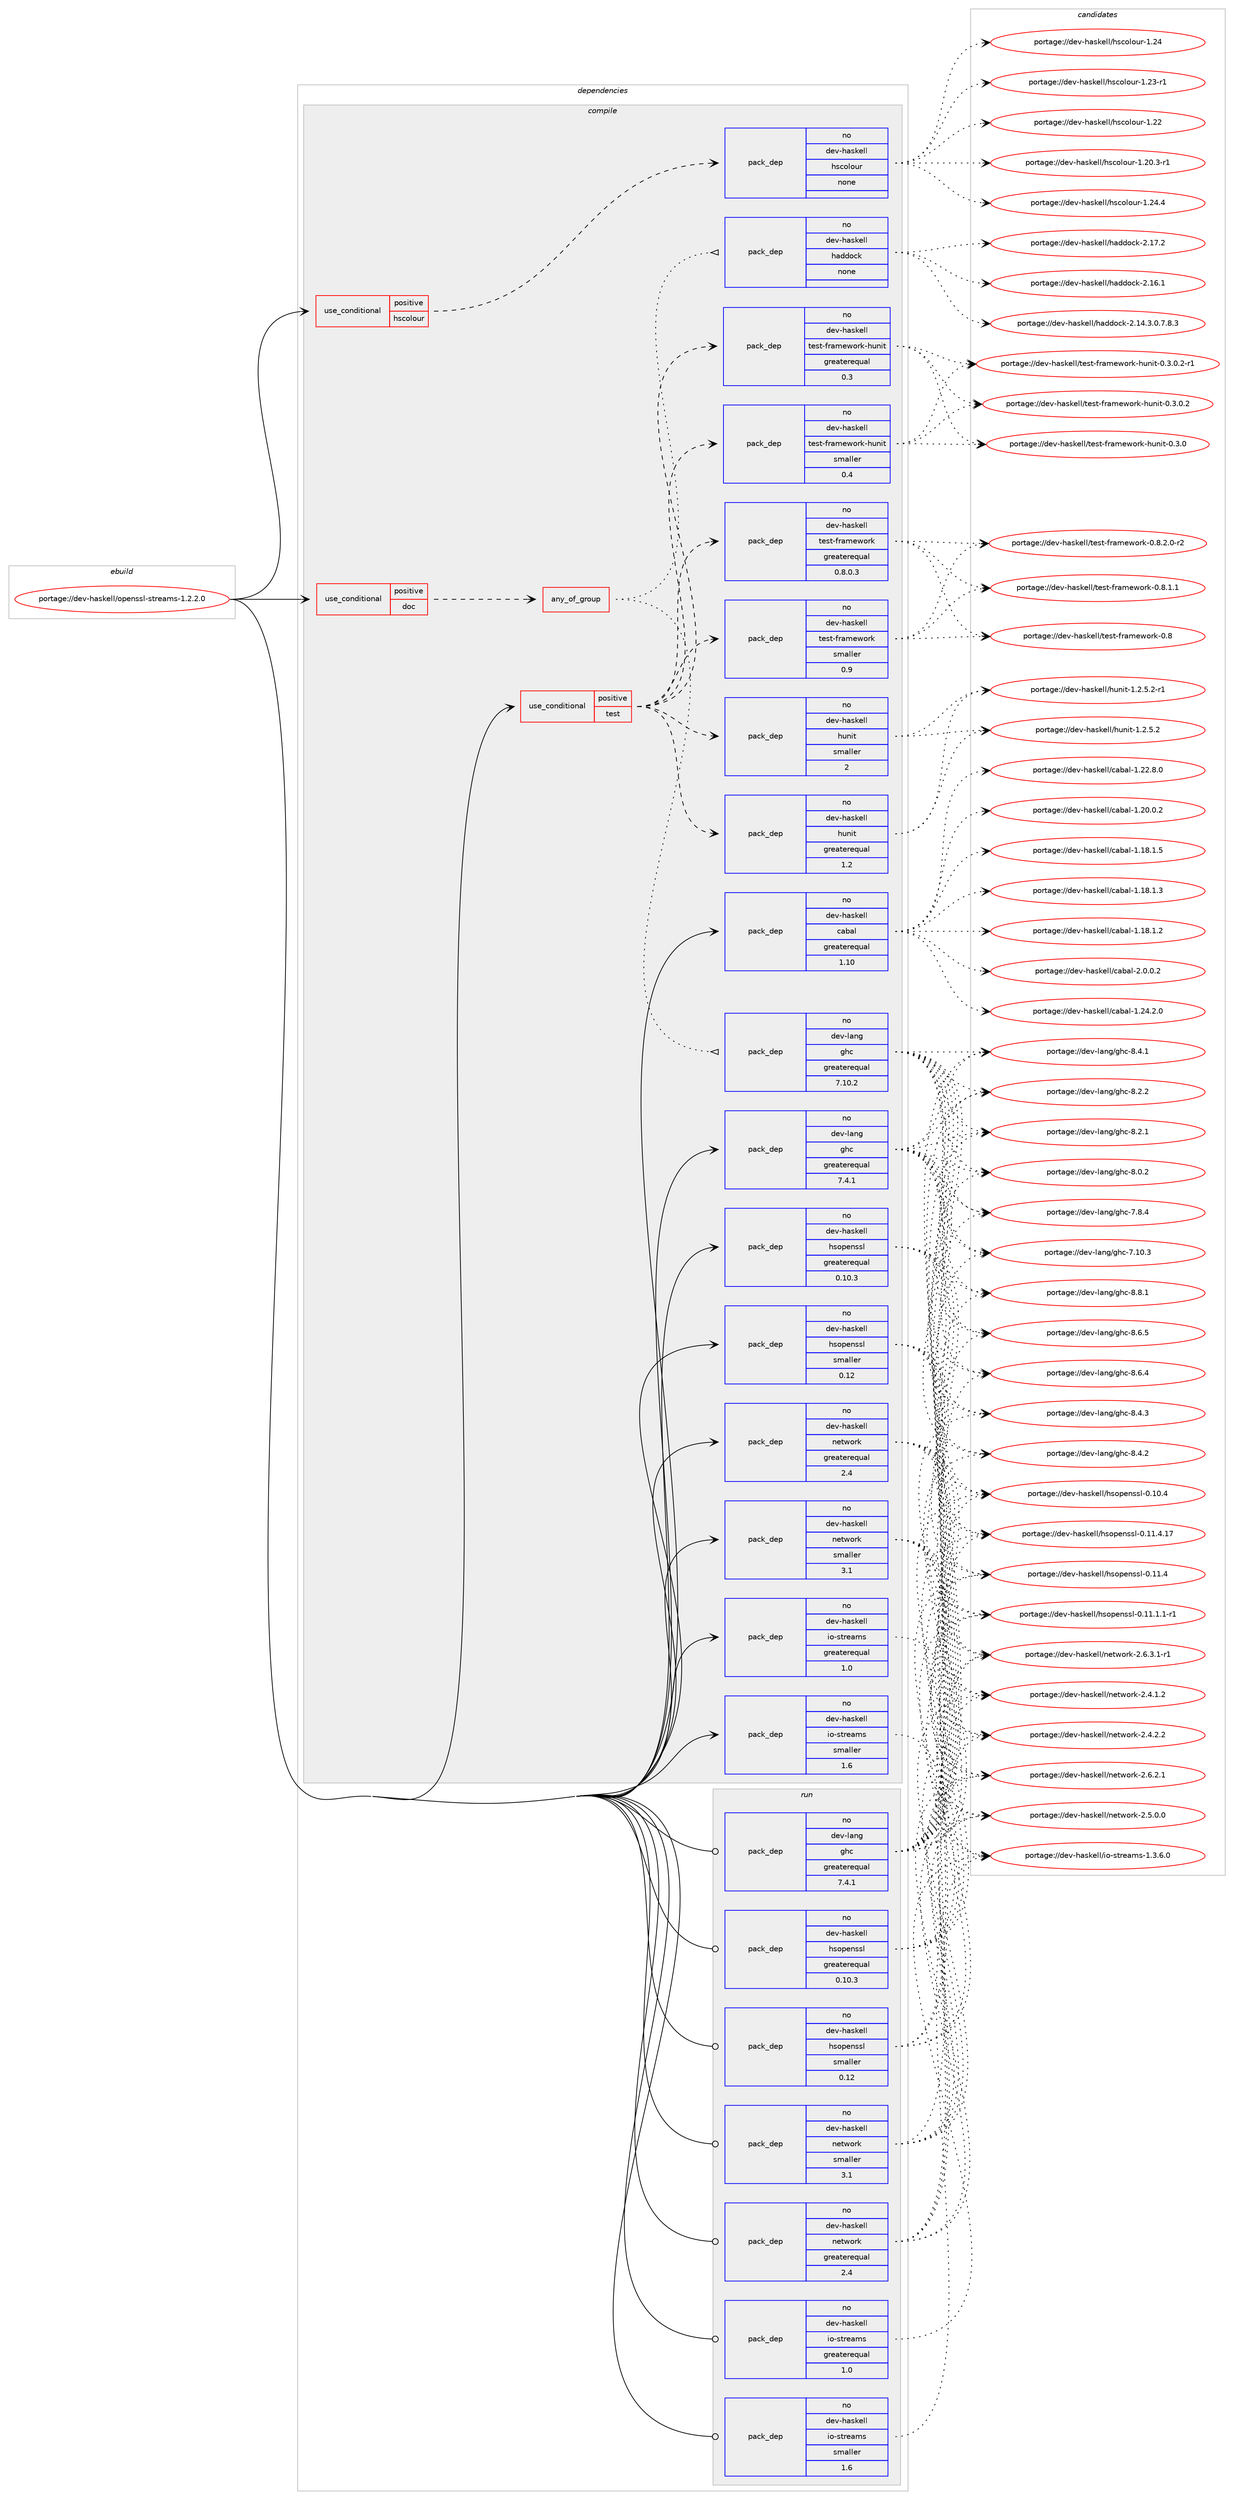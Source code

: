 digraph prolog {

# *************
# Graph options
# *************

newrank=true;
concentrate=true;
compound=true;
graph [rankdir=LR,fontname=Helvetica,fontsize=10,ranksep=1.5];#, ranksep=2.5, nodesep=0.2];
edge  [arrowhead=vee];
node  [fontname=Helvetica,fontsize=10];

# **********
# The ebuild
# **********

subgraph cluster_leftcol {
color=gray;
label=<<i>ebuild</i>>;
id [label="portage://dev-haskell/openssl-streams-1.2.2.0", color=red, width=4, href="../dev-haskell/openssl-streams-1.2.2.0.svg"];
}

# ****************
# The dependencies
# ****************

subgraph cluster_midcol {
color=gray;
label=<<i>dependencies</i>>;
subgraph cluster_compile {
fillcolor="#eeeeee";
style=filled;
label=<<i>compile</i>>;
subgraph cond132456 {
dependency550167 [label=<<TABLE BORDER="0" CELLBORDER="1" CELLSPACING="0" CELLPADDING="4"><TR><TD ROWSPAN="3" CELLPADDING="10">use_conditional</TD></TR><TR><TD>positive</TD></TR><TR><TD>doc</TD></TR></TABLE>>, shape=none, color=red];
subgraph any5970 {
dependency550168 [label=<<TABLE BORDER="0" CELLBORDER="1" CELLSPACING="0" CELLPADDING="4"><TR><TD CELLPADDING="10">any_of_group</TD></TR></TABLE>>, shape=none, color=red];subgraph pack411504 {
dependency550169 [label=<<TABLE BORDER="0" CELLBORDER="1" CELLSPACING="0" CELLPADDING="4" WIDTH="220"><TR><TD ROWSPAN="6" CELLPADDING="30">pack_dep</TD></TR><TR><TD WIDTH="110">no</TD></TR><TR><TD>dev-haskell</TD></TR><TR><TD>haddock</TD></TR><TR><TD>none</TD></TR><TR><TD></TD></TR></TABLE>>, shape=none, color=blue];
}
dependency550168:e -> dependency550169:w [weight=20,style="dotted",arrowhead="oinv"];
subgraph pack411505 {
dependency550170 [label=<<TABLE BORDER="0" CELLBORDER="1" CELLSPACING="0" CELLPADDING="4" WIDTH="220"><TR><TD ROWSPAN="6" CELLPADDING="30">pack_dep</TD></TR><TR><TD WIDTH="110">no</TD></TR><TR><TD>dev-lang</TD></TR><TR><TD>ghc</TD></TR><TR><TD>greaterequal</TD></TR><TR><TD>7.10.2</TD></TR></TABLE>>, shape=none, color=blue];
}
dependency550168:e -> dependency550170:w [weight=20,style="dotted",arrowhead="oinv"];
}
dependency550167:e -> dependency550168:w [weight=20,style="dashed",arrowhead="vee"];
}
id:e -> dependency550167:w [weight=20,style="solid",arrowhead="vee"];
subgraph cond132457 {
dependency550171 [label=<<TABLE BORDER="0" CELLBORDER="1" CELLSPACING="0" CELLPADDING="4"><TR><TD ROWSPAN="3" CELLPADDING="10">use_conditional</TD></TR><TR><TD>positive</TD></TR><TR><TD>hscolour</TD></TR></TABLE>>, shape=none, color=red];
subgraph pack411506 {
dependency550172 [label=<<TABLE BORDER="0" CELLBORDER="1" CELLSPACING="0" CELLPADDING="4" WIDTH="220"><TR><TD ROWSPAN="6" CELLPADDING="30">pack_dep</TD></TR><TR><TD WIDTH="110">no</TD></TR><TR><TD>dev-haskell</TD></TR><TR><TD>hscolour</TD></TR><TR><TD>none</TD></TR><TR><TD></TD></TR></TABLE>>, shape=none, color=blue];
}
dependency550171:e -> dependency550172:w [weight=20,style="dashed",arrowhead="vee"];
}
id:e -> dependency550171:w [weight=20,style="solid",arrowhead="vee"];
subgraph cond132458 {
dependency550173 [label=<<TABLE BORDER="0" CELLBORDER="1" CELLSPACING="0" CELLPADDING="4"><TR><TD ROWSPAN="3" CELLPADDING="10">use_conditional</TD></TR><TR><TD>positive</TD></TR><TR><TD>test</TD></TR></TABLE>>, shape=none, color=red];
subgraph pack411507 {
dependency550174 [label=<<TABLE BORDER="0" CELLBORDER="1" CELLSPACING="0" CELLPADDING="4" WIDTH="220"><TR><TD ROWSPAN="6" CELLPADDING="30">pack_dep</TD></TR><TR><TD WIDTH="110">no</TD></TR><TR><TD>dev-haskell</TD></TR><TR><TD>hunit</TD></TR><TR><TD>greaterequal</TD></TR><TR><TD>1.2</TD></TR></TABLE>>, shape=none, color=blue];
}
dependency550173:e -> dependency550174:w [weight=20,style="dashed",arrowhead="vee"];
subgraph pack411508 {
dependency550175 [label=<<TABLE BORDER="0" CELLBORDER="1" CELLSPACING="0" CELLPADDING="4" WIDTH="220"><TR><TD ROWSPAN="6" CELLPADDING="30">pack_dep</TD></TR><TR><TD WIDTH="110">no</TD></TR><TR><TD>dev-haskell</TD></TR><TR><TD>hunit</TD></TR><TR><TD>smaller</TD></TR><TR><TD>2</TD></TR></TABLE>>, shape=none, color=blue];
}
dependency550173:e -> dependency550175:w [weight=20,style="dashed",arrowhead="vee"];
subgraph pack411509 {
dependency550176 [label=<<TABLE BORDER="0" CELLBORDER="1" CELLSPACING="0" CELLPADDING="4" WIDTH="220"><TR><TD ROWSPAN="6" CELLPADDING="30">pack_dep</TD></TR><TR><TD WIDTH="110">no</TD></TR><TR><TD>dev-haskell</TD></TR><TR><TD>test-framework</TD></TR><TR><TD>greaterequal</TD></TR><TR><TD>0.8.0.3</TD></TR></TABLE>>, shape=none, color=blue];
}
dependency550173:e -> dependency550176:w [weight=20,style="dashed",arrowhead="vee"];
subgraph pack411510 {
dependency550177 [label=<<TABLE BORDER="0" CELLBORDER="1" CELLSPACING="0" CELLPADDING="4" WIDTH="220"><TR><TD ROWSPAN="6" CELLPADDING="30">pack_dep</TD></TR><TR><TD WIDTH="110">no</TD></TR><TR><TD>dev-haskell</TD></TR><TR><TD>test-framework</TD></TR><TR><TD>smaller</TD></TR><TR><TD>0.9</TD></TR></TABLE>>, shape=none, color=blue];
}
dependency550173:e -> dependency550177:w [weight=20,style="dashed",arrowhead="vee"];
subgraph pack411511 {
dependency550178 [label=<<TABLE BORDER="0" CELLBORDER="1" CELLSPACING="0" CELLPADDING="4" WIDTH="220"><TR><TD ROWSPAN="6" CELLPADDING="30">pack_dep</TD></TR><TR><TD WIDTH="110">no</TD></TR><TR><TD>dev-haskell</TD></TR><TR><TD>test-framework-hunit</TD></TR><TR><TD>greaterequal</TD></TR><TR><TD>0.3</TD></TR></TABLE>>, shape=none, color=blue];
}
dependency550173:e -> dependency550178:w [weight=20,style="dashed",arrowhead="vee"];
subgraph pack411512 {
dependency550179 [label=<<TABLE BORDER="0" CELLBORDER="1" CELLSPACING="0" CELLPADDING="4" WIDTH="220"><TR><TD ROWSPAN="6" CELLPADDING="30">pack_dep</TD></TR><TR><TD WIDTH="110">no</TD></TR><TR><TD>dev-haskell</TD></TR><TR><TD>test-framework-hunit</TD></TR><TR><TD>smaller</TD></TR><TR><TD>0.4</TD></TR></TABLE>>, shape=none, color=blue];
}
dependency550173:e -> dependency550179:w [weight=20,style="dashed",arrowhead="vee"];
}
id:e -> dependency550173:w [weight=20,style="solid",arrowhead="vee"];
subgraph pack411513 {
dependency550180 [label=<<TABLE BORDER="0" CELLBORDER="1" CELLSPACING="0" CELLPADDING="4" WIDTH="220"><TR><TD ROWSPAN="6" CELLPADDING="30">pack_dep</TD></TR><TR><TD WIDTH="110">no</TD></TR><TR><TD>dev-haskell</TD></TR><TR><TD>cabal</TD></TR><TR><TD>greaterequal</TD></TR><TR><TD>1.10</TD></TR></TABLE>>, shape=none, color=blue];
}
id:e -> dependency550180:w [weight=20,style="solid",arrowhead="vee"];
subgraph pack411514 {
dependency550181 [label=<<TABLE BORDER="0" CELLBORDER="1" CELLSPACING="0" CELLPADDING="4" WIDTH="220"><TR><TD ROWSPAN="6" CELLPADDING="30">pack_dep</TD></TR><TR><TD WIDTH="110">no</TD></TR><TR><TD>dev-haskell</TD></TR><TR><TD>hsopenssl</TD></TR><TR><TD>greaterequal</TD></TR><TR><TD>0.10.3</TD></TR></TABLE>>, shape=none, color=blue];
}
id:e -> dependency550181:w [weight=20,style="solid",arrowhead="vee"];
subgraph pack411515 {
dependency550182 [label=<<TABLE BORDER="0" CELLBORDER="1" CELLSPACING="0" CELLPADDING="4" WIDTH="220"><TR><TD ROWSPAN="6" CELLPADDING="30">pack_dep</TD></TR><TR><TD WIDTH="110">no</TD></TR><TR><TD>dev-haskell</TD></TR><TR><TD>hsopenssl</TD></TR><TR><TD>smaller</TD></TR><TR><TD>0.12</TD></TR></TABLE>>, shape=none, color=blue];
}
id:e -> dependency550182:w [weight=20,style="solid",arrowhead="vee"];
subgraph pack411516 {
dependency550183 [label=<<TABLE BORDER="0" CELLBORDER="1" CELLSPACING="0" CELLPADDING="4" WIDTH="220"><TR><TD ROWSPAN="6" CELLPADDING="30">pack_dep</TD></TR><TR><TD WIDTH="110">no</TD></TR><TR><TD>dev-haskell</TD></TR><TR><TD>io-streams</TD></TR><TR><TD>greaterequal</TD></TR><TR><TD>1.0</TD></TR></TABLE>>, shape=none, color=blue];
}
id:e -> dependency550183:w [weight=20,style="solid",arrowhead="vee"];
subgraph pack411517 {
dependency550184 [label=<<TABLE BORDER="0" CELLBORDER="1" CELLSPACING="0" CELLPADDING="4" WIDTH="220"><TR><TD ROWSPAN="6" CELLPADDING="30">pack_dep</TD></TR><TR><TD WIDTH="110">no</TD></TR><TR><TD>dev-haskell</TD></TR><TR><TD>io-streams</TD></TR><TR><TD>smaller</TD></TR><TR><TD>1.6</TD></TR></TABLE>>, shape=none, color=blue];
}
id:e -> dependency550184:w [weight=20,style="solid",arrowhead="vee"];
subgraph pack411518 {
dependency550185 [label=<<TABLE BORDER="0" CELLBORDER="1" CELLSPACING="0" CELLPADDING="4" WIDTH="220"><TR><TD ROWSPAN="6" CELLPADDING="30">pack_dep</TD></TR><TR><TD WIDTH="110">no</TD></TR><TR><TD>dev-haskell</TD></TR><TR><TD>network</TD></TR><TR><TD>greaterequal</TD></TR><TR><TD>2.4</TD></TR></TABLE>>, shape=none, color=blue];
}
id:e -> dependency550185:w [weight=20,style="solid",arrowhead="vee"];
subgraph pack411519 {
dependency550186 [label=<<TABLE BORDER="0" CELLBORDER="1" CELLSPACING="0" CELLPADDING="4" WIDTH="220"><TR><TD ROWSPAN="6" CELLPADDING="30">pack_dep</TD></TR><TR><TD WIDTH="110">no</TD></TR><TR><TD>dev-haskell</TD></TR><TR><TD>network</TD></TR><TR><TD>smaller</TD></TR><TR><TD>3.1</TD></TR></TABLE>>, shape=none, color=blue];
}
id:e -> dependency550186:w [weight=20,style="solid",arrowhead="vee"];
subgraph pack411520 {
dependency550187 [label=<<TABLE BORDER="0" CELLBORDER="1" CELLSPACING="0" CELLPADDING="4" WIDTH="220"><TR><TD ROWSPAN="6" CELLPADDING="30">pack_dep</TD></TR><TR><TD WIDTH="110">no</TD></TR><TR><TD>dev-lang</TD></TR><TR><TD>ghc</TD></TR><TR><TD>greaterequal</TD></TR><TR><TD>7.4.1</TD></TR></TABLE>>, shape=none, color=blue];
}
id:e -> dependency550187:w [weight=20,style="solid",arrowhead="vee"];
}
subgraph cluster_compileandrun {
fillcolor="#eeeeee";
style=filled;
label=<<i>compile and run</i>>;
}
subgraph cluster_run {
fillcolor="#eeeeee";
style=filled;
label=<<i>run</i>>;
subgraph pack411521 {
dependency550188 [label=<<TABLE BORDER="0" CELLBORDER="1" CELLSPACING="0" CELLPADDING="4" WIDTH="220"><TR><TD ROWSPAN="6" CELLPADDING="30">pack_dep</TD></TR><TR><TD WIDTH="110">no</TD></TR><TR><TD>dev-haskell</TD></TR><TR><TD>hsopenssl</TD></TR><TR><TD>greaterequal</TD></TR><TR><TD>0.10.3</TD></TR></TABLE>>, shape=none, color=blue];
}
id:e -> dependency550188:w [weight=20,style="solid",arrowhead="odot"];
subgraph pack411522 {
dependency550189 [label=<<TABLE BORDER="0" CELLBORDER="1" CELLSPACING="0" CELLPADDING="4" WIDTH="220"><TR><TD ROWSPAN="6" CELLPADDING="30">pack_dep</TD></TR><TR><TD WIDTH="110">no</TD></TR><TR><TD>dev-haskell</TD></TR><TR><TD>hsopenssl</TD></TR><TR><TD>smaller</TD></TR><TR><TD>0.12</TD></TR></TABLE>>, shape=none, color=blue];
}
id:e -> dependency550189:w [weight=20,style="solid",arrowhead="odot"];
subgraph pack411523 {
dependency550190 [label=<<TABLE BORDER="0" CELLBORDER="1" CELLSPACING="0" CELLPADDING="4" WIDTH="220"><TR><TD ROWSPAN="6" CELLPADDING="30">pack_dep</TD></TR><TR><TD WIDTH="110">no</TD></TR><TR><TD>dev-haskell</TD></TR><TR><TD>io-streams</TD></TR><TR><TD>greaterequal</TD></TR><TR><TD>1.0</TD></TR></TABLE>>, shape=none, color=blue];
}
id:e -> dependency550190:w [weight=20,style="solid",arrowhead="odot"];
subgraph pack411524 {
dependency550191 [label=<<TABLE BORDER="0" CELLBORDER="1" CELLSPACING="0" CELLPADDING="4" WIDTH="220"><TR><TD ROWSPAN="6" CELLPADDING="30">pack_dep</TD></TR><TR><TD WIDTH="110">no</TD></TR><TR><TD>dev-haskell</TD></TR><TR><TD>io-streams</TD></TR><TR><TD>smaller</TD></TR><TR><TD>1.6</TD></TR></TABLE>>, shape=none, color=blue];
}
id:e -> dependency550191:w [weight=20,style="solid",arrowhead="odot"];
subgraph pack411525 {
dependency550192 [label=<<TABLE BORDER="0" CELLBORDER="1" CELLSPACING="0" CELLPADDING="4" WIDTH="220"><TR><TD ROWSPAN="6" CELLPADDING="30">pack_dep</TD></TR><TR><TD WIDTH="110">no</TD></TR><TR><TD>dev-haskell</TD></TR><TR><TD>network</TD></TR><TR><TD>greaterequal</TD></TR><TR><TD>2.4</TD></TR></TABLE>>, shape=none, color=blue];
}
id:e -> dependency550192:w [weight=20,style="solid",arrowhead="odot"];
subgraph pack411526 {
dependency550193 [label=<<TABLE BORDER="0" CELLBORDER="1" CELLSPACING="0" CELLPADDING="4" WIDTH="220"><TR><TD ROWSPAN="6" CELLPADDING="30">pack_dep</TD></TR><TR><TD WIDTH="110">no</TD></TR><TR><TD>dev-haskell</TD></TR><TR><TD>network</TD></TR><TR><TD>smaller</TD></TR><TR><TD>3.1</TD></TR></TABLE>>, shape=none, color=blue];
}
id:e -> dependency550193:w [weight=20,style="solid",arrowhead="odot"];
subgraph pack411527 {
dependency550194 [label=<<TABLE BORDER="0" CELLBORDER="1" CELLSPACING="0" CELLPADDING="4" WIDTH="220"><TR><TD ROWSPAN="6" CELLPADDING="30">pack_dep</TD></TR><TR><TD WIDTH="110">no</TD></TR><TR><TD>dev-lang</TD></TR><TR><TD>ghc</TD></TR><TR><TD>greaterequal</TD></TR><TR><TD>7.4.1</TD></TR></TABLE>>, shape=none, color=blue];
}
id:e -> dependency550194:w [weight=20,style="solid",arrowhead="odot"];
}
}

# **************
# The candidates
# **************

subgraph cluster_choices {
rank=same;
color=gray;
label=<<i>candidates</i>>;

subgraph choice411504 {
color=black;
nodesep=1;
choice100101118451049711510710110810847104971001001119910745504649554650 [label="portage://dev-haskell/haddock-2.17.2", color=red, width=4,href="../dev-haskell/haddock-2.17.2.svg"];
choice100101118451049711510710110810847104971001001119910745504649544649 [label="portage://dev-haskell/haddock-2.16.1", color=red, width=4,href="../dev-haskell/haddock-2.16.1.svg"];
choice1001011184510497115107101108108471049710010011199107455046495246514648465546564651 [label="portage://dev-haskell/haddock-2.14.3.0.7.8.3", color=red, width=4,href="../dev-haskell/haddock-2.14.3.0.7.8.3.svg"];
dependency550169:e -> choice100101118451049711510710110810847104971001001119910745504649554650:w [style=dotted,weight="100"];
dependency550169:e -> choice100101118451049711510710110810847104971001001119910745504649544649:w [style=dotted,weight="100"];
dependency550169:e -> choice1001011184510497115107101108108471049710010011199107455046495246514648465546564651:w [style=dotted,weight="100"];
}
subgraph choice411505 {
color=black;
nodesep=1;
choice10010111845108971101034710310499455646564649 [label="portage://dev-lang/ghc-8.8.1", color=red, width=4,href="../dev-lang/ghc-8.8.1.svg"];
choice10010111845108971101034710310499455646544653 [label="portage://dev-lang/ghc-8.6.5", color=red, width=4,href="../dev-lang/ghc-8.6.5.svg"];
choice10010111845108971101034710310499455646544652 [label="portage://dev-lang/ghc-8.6.4", color=red, width=4,href="../dev-lang/ghc-8.6.4.svg"];
choice10010111845108971101034710310499455646524651 [label="portage://dev-lang/ghc-8.4.3", color=red, width=4,href="../dev-lang/ghc-8.4.3.svg"];
choice10010111845108971101034710310499455646524650 [label="portage://dev-lang/ghc-8.4.2", color=red, width=4,href="../dev-lang/ghc-8.4.2.svg"];
choice10010111845108971101034710310499455646524649 [label="portage://dev-lang/ghc-8.4.1", color=red, width=4,href="../dev-lang/ghc-8.4.1.svg"];
choice10010111845108971101034710310499455646504650 [label="portage://dev-lang/ghc-8.2.2", color=red, width=4,href="../dev-lang/ghc-8.2.2.svg"];
choice10010111845108971101034710310499455646504649 [label="portage://dev-lang/ghc-8.2.1", color=red, width=4,href="../dev-lang/ghc-8.2.1.svg"];
choice10010111845108971101034710310499455646484650 [label="portage://dev-lang/ghc-8.0.2", color=red, width=4,href="../dev-lang/ghc-8.0.2.svg"];
choice10010111845108971101034710310499455546564652 [label="portage://dev-lang/ghc-7.8.4", color=red, width=4,href="../dev-lang/ghc-7.8.4.svg"];
choice1001011184510897110103471031049945554649484651 [label="portage://dev-lang/ghc-7.10.3", color=red, width=4,href="../dev-lang/ghc-7.10.3.svg"];
dependency550170:e -> choice10010111845108971101034710310499455646564649:w [style=dotted,weight="100"];
dependency550170:e -> choice10010111845108971101034710310499455646544653:w [style=dotted,weight="100"];
dependency550170:e -> choice10010111845108971101034710310499455646544652:w [style=dotted,weight="100"];
dependency550170:e -> choice10010111845108971101034710310499455646524651:w [style=dotted,weight="100"];
dependency550170:e -> choice10010111845108971101034710310499455646524650:w [style=dotted,weight="100"];
dependency550170:e -> choice10010111845108971101034710310499455646524649:w [style=dotted,weight="100"];
dependency550170:e -> choice10010111845108971101034710310499455646504650:w [style=dotted,weight="100"];
dependency550170:e -> choice10010111845108971101034710310499455646504649:w [style=dotted,weight="100"];
dependency550170:e -> choice10010111845108971101034710310499455646484650:w [style=dotted,weight="100"];
dependency550170:e -> choice10010111845108971101034710310499455546564652:w [style=dotted,weight="100"];
dependency550170:e -> choice1001011184510897110103471031049945554649484651:w [style=dotted,weight="100"];
}
subgraph choice411506 {
color=black;
nodesep=1;
choice1001011184510497115107101108108471041159911110811111711445494650524652 [label="portage://dev-haskell/hscolour-1.24.4", color=red, width=4,href="../dev-haskell/hscolour-1.24.4.svg"];
choice100101118451049711510710110810847104115991111081111171144549465052 [label="portage://dev-haskell/hscolour-1.24", color=red, width=4,href="../dev-haskell/hscolour-1.24.svg"];
choice1001011184510497115107101108108471041159911110811111711445494650514511449 [label="portage://dev-haskell/hscolour-1.23-r1", color=red, width=4,href="../dev-haskell/hscolour-1.23-r1.svg"];
choice100101118451049711510710110810847104115991111081111171144549465050 [label="portage://dev-haskell/hscolour-1.22", color=red, width=4,href="../dev-haskell/hscolour-1.22.svg"];
choice10010111845104971151071011081084710411599111108111117114454946504846514511449 [label="portage://dev-haskell/hscolour-1.20.3-r1", color=red, width=4,href="../dev-haskell/hscolour-1.20.3-r1.svg"];
dependency550172:e -> choice1001011184510497115107101108108471041159911110811111711445494650524652:w [style=dotted,weight="100"];
dependency550172:e -> choice100101118451049711510710110810847104115991111081111171144549465052:w [style=dotted,weight="100"];
dependency550172:e -> choice1001011184510497115107101108108471041159911110811111711445494650514511449:w [style=dotted,weight="100"];
dependency550172:e -> choice100101118451049711510710110810847104115991111081111171144549465050:w [style=dotted,weight="100"];
dependency550172:e -> choice10010111845104971151071011081084710411599111108111117114454946504846514511449:w [style=dotted,weight="100"];
}
subgraph choice411507 {
color=black;
nodesep=1;
choice10010111845104971151071011081084710411711010511645494650465346504511449 [label="portage://dev-haskell/hunit-1.2.5.2-r1", color=red, width=4,href="../dev-haskell/hunit-1.2.5.2-r1.svg"];
choice1001011184510497115107101108108471041171101051164549465046534650 [label="portage://dev-haskell/hunit-1.2.5.2", color=red, width=4,href="../dev-haskell/hunit-1.2.5.2.svg"];
dependency550174:e -> choice10010111845104971151071011081084710411711010511645494650465346504511449:w [style=dotted,weight="100"];
dependency550174:e -> choice1001011184510497115107101108108471041171101051164549465046534650:w [style=dotted,weight="100"];
}
subgraph choice411508 {
color=black;
nodesep=1;
choice10010111845104971151071011081084710411711010511645494650465346504511449 [label="portage://dev-haskell/hunit-1.2.5.2-r1", color=red, width=4,href="../dev-haskell/hunit-1.2.5.2-r1.svg"];
choice1001011184510497115107101108108471041171101051164549465046534650 [label="portage://dev-haskell/hunit-1.2.5.2", color=red, width=4,href="../dev-haskell/hunit-1.2.5.2.svg"];
dependency550175:e -> choice10010111845104971151071011081084710411711010511645494650465346504511449:w [style=dotted,weight="100"];
dependency550175:e -> choice1001011184510497115107101108108471041171101051164549465046534650:w [style=dotted,weight="100"];
}
subgraph choice411509 {
color=black;
nodesep=1;
choice100101118451049711510710110810847116101115116451021149710910111911111410745484656465046484511450 [label="portage://dev-haskell/test-framework-0.8.2.0-r2", color=red, width=4,href="../dev-haskell/test-framework-0.8.2.0-r2.svg"];
choice10010111845104971151071011081084711610111511645102114971091011191111141074548465646494649 [label="portage://dev-haskell/test-framework-0.8.1.1", color=red, width=4,href="../dev-haskell/test-framework-0.8.1.1.svg"];
choice100101118451049711510710110810847116101115116451021149710910111911111410745484656 [label="portage://dev-haskell/test-framework-0.8", color=red, width=4,href="../dev-haskell/test-framework-0.8.svg"];
dependency550176:e -> choice100101118451049711510710110810847116101115116451021149710910111911111410745484656465046484511450:w [style=dotted,weight="100"];
dependency550176:e -> choice10010111845104971151071011081084711610111511645102114971091011191111141074548465646494649:w [style=dotted,weight="100"];
dependency550176:e -> choice100101118451049711510710110810847116101115116451021149710910111911111410745484656:w [style=dotted,weight="100"];
}
subgraph choice411510 {
color=black;
nodesep=1;
choice100101118451049711510710110810847116101115116451021149710910111911111410745484656465046484511450 [label="portage://dev-haskell/test-framework-0.8.2.0-r2", color=red, width=4,href="../dev-haskell/test-framework-0.8.2.0-r2.svg"];
choice10010111845104971151071011081084711610111511645102114971091011191111141074548465646494649 [label="portage://dev-haskell/test-framework-0.8.1.1", color=red, width=4,href="../dev-haskell/test-framework-0.8.1.1.svg"];
choice100101118451049711510710110810847116101115116451021149710910111911111410745484656 [label="portage://dev-haskell/test-framework-0.8", color=red, width=4,href="../dev-haskell/test-framework-0.8.svg"];
dependency550177:e -> choice100101118451049711510710110810847116101115116451021149710910111911111410745484656465046484511450:w [style=dotted,weight="100"];
dependency550177:e -> choice10010111845104971151071011081084711610111511645102114971091011191111141074548465646494649:w [style=dotted,weight="100"];
dependency550177:e -> choice100101118451049711510710110810847116101115116451021149710910111911111410745484656:w [style=dotted,weight="100"];
}
subgraph choice411511 {
color=black;
nodesep=1;
choice10010111845104971151071011081084711610111511645102114971091011191111141074510411711010511645484651464846504511449 [label="portage://dev-haskell/test-framework-hunit-0.3.0.2-r1", color=red, width=4,href="../dev-haskell/test-framework-hunit-0.3.0.2-r1.svg"];
choice1001011184510497115107101108108471161011151164510211497109101119111114107451041171101051164548465146484650 [label="portage://dev-haskell/test-framework-hunit-0.3.0.2", color=red, width=4,href="../dev-haskell/test-framework-hunit-0.3.0.2.svg"];
choice100101118451049711510710110810847116101115116451021149710910111911111410745104117110105116454846514648 [label="portage://dev-haskell/test-framework-hunit-0.3.0", color=red, width=4,href="../dev-haskell/test-framework-hunit-0.3.0.svg"];
dependency550178:e -> choice10010111845104971151071011081084711610111511645102114971091011191111141074510411711010511645484651464846504511449:w [style=dotted,weight="100"];
dependency550178:e -> choice1001011184510497115107101108108471161011151164510211497109101119111114107451041171101051164548465146484650:w [style=dotted,weight="100"];
dependency550178:e -> choice100101118451049711510710110810847116101115116451021149710910111911111410745104117110105116454846514648:w [style=dotted,weight="100"];
}
subgraph choice411512 {
color=black;
nodesep=1;
choice10010111845104971151071011081084711610111511645102114971091011191111141074510411711010511645484651464846504511449 [label="portage://dev-haskell/test-framework-hunit-0.3.0.2-r1", color=red, width=4,href="../dev-haskell/test-framework-hunit-0.3.0.2-r1.svg"];
choice1001011184510497115107101108108471161011151164510211497109101119111114107451041171101051164548465146484650 [label="portage://dev-haskell/test-framework-hunit-0.3.0.2", color=red, width=4,href="../dev-haskell/test-framework-hunit-0.3.0.2.svg"];
choice100101118451049711510710110810847116101115116451021149710910111911111410745104117110105116454846514648 [label="portage://dev-haskell/test-framework-hunit-0.3.0", color=red, width=4,href="../dev-haskell/test-framework-hunit-0.3.0.svg"];
dependency550179:e -> choice10010111845104971151071011081084711610111511645102114971091011191111141074510411711010511645484651464846504511449:w [style=dotted,weight="100"];
dependency550179:e -> choice1001011184510497115107101108108471161011151164510211497109101119111114107451041171101051164548465146484650:w [style=dotted,weight="100"];
dependency550179:e -> choice100101118451049711510710110810847116101115116451021149710910111911111410745104117110105116454846514648:w [style=dotted,weight="100"];
}
subgraph choice411513 {
color=black;
nodesep=1;
choice100101118451049711510710110810847999798971084550464846484650 [label="portage://dev-haskell/cabal-2.0.0.2", color=red, width=4,href="../dev-haskell/cabal-2.0.0.2.svg"];
choice10010111845104971151071011081084799979897108454946505246504648 [label="portage://dev-haskell/cabal-1.24.2.0", color=red, width=4,href="../dev-haskell/cabal-1.24.2.0.svg"];
choice10010111845104971151071011081084799979897108454946505046564648 [label="portage://dev-haskell/cabal-1.22.8.0", color=red, width=4,href="../dev-haskell/cabal-1.22.8.0.svg"];
choice10010111845104971151071011081084799979897108454946504846484650 [label="portage://dev-haskell/cabal-1.20.0.2", color=red, width=4,href="../dev-haskell/cabal-1.20.0.2.svg"];
choice10010111845104971151071011081084799979897108454946495646494653 [label="portage://dev-haskell/cabal-1.18.1.5", color=red, width=4,href="../dev-haskell/cabal-1.18.1.5.svg"];
choice10010111845104971151071011081084799979897108454946495646494651 [label="portage://dev-haskell/cabal-1.18.1.3", color=red, width=4,href="../dev-haskell/cabal-1.18.1.3.svg"];
choice10010111845104971151071011081084799979897108454946495646494650 [label="portage://dev-haskell/cabal-1.18.1.2", color=red, width=4,href="../dev-haskell/cabal-1.18.1.2.svg"];
dependency550180:e -> choice100101118451049711510710110810847999798971084550464846484650:w [style=dotted,weight="100"];
dependency550180:e -> choice10010111845104971151071011081084799979897108454946505246504648:w [style=dotted,weight="100"];
dependency550180:e -> choice10010111845104971151071011081084799979897108454946505046564648:w [style=dotted,weight="100"];
dependency550180:e -> choice10010111845104971151071011081084799979897108454946504846484650:w [style=dotted,weight="100"];
dependency550180:e -> choice10010111845104971151071011081084799979897108454946495646494653:w [style=dotted,weight="100"];
dependency550180:e -> choice10010111845104971151071011081084799979897108454946495646494651:w [style=dotted,weight="100"];
dependency550180:e -> choice10010111845104971151071011081084799979897108454946495646494650:w [style=dotted,weight="100"];
}
subgraph choice411514 {
color=black;
nodesep=1;
choice10010111845104971151071011081084710411511111210111011511510845484649494652464955 [label="portage://dev-haskell/hsopenssl-0.11.4.17", color=red, width=4,href="../dev-haskell/hsopenssl-0.11.4.17.svg"];
choice10010111845104971151071011081084710411511111210111011511510845484649494652 [label="portage://dev-haskell/hsopenssl-0.11.4", color=red, width=4,href="../dev-haskell/hsopenssl-0.11.4.svg"];
choice1001011184510497115107101108108471041151111121011101151151084548464949464946494511449 [label="portage://dev-haskell/hsopenssl-0.11.1.1-r1", color=red, width=4,href="../dev-haskell/hsopenssl-0.11.1.1-r1.svg"];
choice10010111845104971151071011081084710411511111210111011511510845484649484652 [label="portage://dev-haskell/hsopenssl-0.10.4", color=red, width=4,href="../dev-haskell/hsopenssl-0.10.4.svg"];
dependency550181:e -> choice10010111845104971151071011081084710411511111210111011511510845484649494652464955:w [style=dotted,weight="100"];
dependency550181:e -> choice10010111845104971151071011081084710411511111210111011511510845484649494652:w [style=dotted,weight="100"];
dependency550181:e -> choice1001011184510497115107101108108471041151111121011101151151084548464949464946494511449:w [style=dotted,weight="100"];
dependency550181:e -> choice10010111845104971151071011081084710411511111210111011511510845484649484652:w [style=dotted,weight="100"];
}
subgraph choice411515 {
color=black;
nodesep=1;
choice10010111845104971151071011081084710411511111210111011511510845484649494652464955 [label="portage://dev-haskell/hsopenssl-0.11.4.17", color=red, width=4,href="../dev-haskell/hsopenssl-0.11.4.17.svg"];
choice10010111845104971151071011081084710411511111210111011511510845484649494652 [label="portage://dev-haskell/hsopenssl-0.11.4", color=red, width=4,href="../dev-haskell/hsopenssl-0.11.4.svg"];
choice1001011184510497115107101108108471041151111121011101151151084548464949464946494511449 [label="portage://dev-haskell/hsopenssl-0.11.1.1-r1", color=red, width=4,href="../dev-haskell/hsopenssl-0.11.1.1-r1.svg"];
choice10010111845104971151071011081084710411511111210111011511510845484649484652 [label="portage://dev-haskell/hsopenssl-0.10.4", color=red, width=4,href="../dev-haskell/hsopenssl-0.10.4.svg"];
dependency550182:e -> choice10010111845104971151071011081084710411511111210111011511510845484649494652464955:w [style=dotted,weight="100"];
dependency550182:e -> choice10010111845104971151071011081084710411511111210111011511510845484649494652:w [style=dotted,weight="100"];
dependency550182:e -> choice1001011184510497115107101108108471041151111121011101151151084548464949464946494511449:w [style=dotted,weight="100"];
dependency550182:e -> choice10010111845104971151071011081084710411511111210111011511510845484649484652:w [style=dotted,weight="100"];
}
subgraph choice411516 {
color=black;
nodesep=1;
choice10010111845104971151071011081084710511145115116114101971091154549465146544648 [label="portage://dev-haskell/io-streams-1.3.6.0", color=red, width=4,href="../dev-haskell/io-streams-1.3.6.0.svg"];
dependency550183:e -> choice10010111845104971151071011081084710511145115116114101971091154549465146544648:w [style=dotted,weight="100"];
}
subgraph choice411517 {
color=black;
nodesep=1;
choice10010111845104971151071011081084710511145115116114101971091154549465146544648 [label="portage://dev-haskell/io-streams-1.3.6.0", color=red, width=4,href="../dev-haskell/io-streams-1.3.6.0.svg"];
dependency550184:e -> choice10010111845104971151071011081084710511145115116114101971091154549465146544648:w [style=dotted,weight="100"];
}
subgraph choice411518 {
color=black;
nodesep=1;
choice10010111845104971151071011081084711010111611911111410745504654465146494511449 [label="portage://dev-haskell/network-2.6.3.1-r1", color=red, width=4,href="../dev-haskell/network-2.6.3.1-r1.svg"];
choice1001011184510497115107101108108471101011161191111141074550465446504649 [label="portage://dev-haskell/network-2.6.2.1", color=red, width=4,href="../dev-haskell/network-2.6.2.1.svg"];
choice1001011184510497115107101108108471101011161191111141074550465346484648 [label="portage://dev-haskell/network-2.5.0.0", color=red, width=4,href="../dev-haskell/network-2.5.0.0.svg"];
choice1001011184510497115107101108108471101011161191111141074550465246504650 [label="portage://dev-haskell/network-2.4.2.2", color=red, width=4,href="../dev-haskell/network-2.4.2.2.svg"];
choice1001011184510497115107101108108471101011161191111141074550465246494650 [label="portage://dev-haskell/network-2.4.1.2", color=red, width=4,href="../dev-haskell/network-2.4.1.2.svg"];
dependency550185:e -> choice10010111845104971151071011081084711010111611911111410745504654465146494511449:w [style=dotted,weight="100"];
dependency550185:e -> choice1001011184510497115107101108108471101011161191111141074550465446504649:w [style=dotted,weight="100"];
dependency550185:e -> choice1001011184510497115107101108108471101011161191111141074550465346484648:w [style=dotted,weight="100"];
dependency550185:e -> choice1001011184510497115107101108108471101011161191111141074550465246504650:w [style=dotted,weight="100"];
dependency550185:e -> choice1001011184510497115107101108108471101011161191111141074550465246494650:w [style=dotted,weight="100"];
}
subgraph choice411519 {
color=black;
nodesep=1;
choice10010111845104971151071011081084711010111611911111410745504654465146494511449 [label="portage://dev-haskell/network-2.6.3.1-r1", color=red, width=4,href="../dev-haskell/network-2.6.3.1-r1.svg"];
choice1001011184510497115107101108108471101011161191111141074550465446504649 [label="portage://dev-haskell/network-2.6.2.1", color=red, width=4,href="../dev-haskell/network-2.6.2.1.svg"];
choice1001011184510497115107101108108471101011161191111141074550465346484648 [label="portage://dev-haskell/network-2.5.0.0", color=red, width=4,href="../dev-haskell/network-2.5.0.0.svg"];
choice1001011184510497115107101108108471101011161191111141074550465246504650 [label="portage://dev-haskell/network-2.4.2.2", color=red, width=4,href="../dev-haskell/network-2.4.2.2.svg"];
choice1001011184510497115107101108108471101011161191111141074550465246494650 [label="portage://dev-haskell/network-2.4.1.2", color=red, width=4,href="../dev-haskell/network-2.4.1.2.svg"];
dependency550186:e -> choice10010111845104971151071011081084711010111611911111410745504654465146494511449:w [style=dotted,weight="100"];
dependency550186:e -> choice1001011184510497115107101108108471101011161191111141074550465446504649:w [style=dotted,weight="100"];
dependency550186:e -> choice1001011184510497115107101108108471101011161191111141074550465346484648:w [style=dotted,weight="100"];
dependency550186:e -> choice1001011184510497115107101108108471101011161191111141074550465246504650:w [style=dotted,weight="100"];
dependency550186:e -> choice1001011184510497115107101108108471101011161191111141074550465246494650:w [style=dotted,weight="100"];
}
subgraph choice411520 {
color=black;
nodesep=1;
choice10010111845108971101034710310499455646564649 [label="portage://dev-lang/ghc-8.8.1", color=red, width=4,href="../dev-lang/ghc-8.8.1.svg"];
choice10010111845108971101034710310499455646544653 [label="portage://dev-lang/ghc-8.6.5", color=red, width=4,href="../dev-lang/ghc-8.6.5.svg"];
choice10010111845108971101034710310499455646544652 [label="portage://dev-lang/ghc-8.6.4", color=red, width=4,href="../dev-lang/ghc-8.6.4.svg"];
choice10010111845108971101034710310499455646524651 [label="portage://dev-lang/ghc-8.4.3", color=red, width=4,href="../dev-lang/ghc-8.4.3.svg"];
choice10010111845108971101034710310499455646524650 [label="portage://dev-lang/ghc-8.4.2", color=red, width=4,href="../dev-lang/ghc-8.4.2.svg"];
choice10010111845108971101034710310499455646524649 [label="portage://dev-lang/ghc-8.4.1", color=red, width=4,href="../dev-lang/ghc-8.4.1.svg"];
choice10010111845108971101034710310499455646504650 [label="portage://dev-lang/ghc-8.2.2", color=red, width=4,href="../dev-lang/ghc-8.2.2.svg"];
choice10010111845108971101034710310499455646504649 [label="portage://dev-lang/ghc-8.2.1", color=red, width=4,href="../dev-lang/ghc-8.2.1.svg"];
choice10010111845108971101034710310499455646484650 [label="portage://dev-lang/ghc-8.0.2", color=red, width=4,href="../dev-lang/ghc-8.0.2.svg"];
choice10010111845108971101034710310499455546564652 [label="portage://dev-lang/ghc-7.8.4", color=red, width=4,href="../dev-lang/ghc-7.8.4.svg"];
choice1001011184510897110103471031049945554649484651 [label="portage://dev-lang/ghc-7.10.3", color=red, width=4,href="../dev-lang/ghc-7.10.3.svg"];
dependency550187:e -> choice10010111845108971101034710310499455646564649:w [style=dotted,weight="100"];
dependency550187:e -> choice10010111845108971101034710310499455646544653:w [style=dotted,weight="100"];
dependency550187:e -> choice10010111845108971101034710310499455646544652:w [style=dotted,weight="100"];
dependency550187:e -> choice10010111845108971101034710310499455646524651:w [style=dotted,weight="100"];
dependency550187:e -> choice10010111845108971101034710310499455646524650:w [style=dotted,weight="100"];
dependency550187:e -> choice10010111845108971101034710310499455646524649:w [style=dotted,weight="100"];
dependency550187:e -> choice10010111845108971101034710310499455646504650:w [style=dotted,weight="100"];
dependency550187:e -> choice10010111845108971101034710310499455646504649:w [style=dotted,weight="100"];
dependency550187:e -> choice10010111845108971101034710310499455646484650:w [style=dotted,weight="100"];
dependency550187:e -> choice10010111845108971101034710310499455546564652:w [style=dotted,weight="100"];
dependency550187:e -> choice1001011184510897110103471031049945554649484651:w [style=dotted,weight="100"];
}
subgraph choice411521 {
color=black;
nodesep=1;
choice10010111845104971151071011081084710411511111210111011511510845484649494652464955 [label="portage://dev-haskell/hsopenssl-0.11.4.17", color=red, width=4,href="../dev-haskell/hsopenssl-0.11.4.17.svg"];
choice10010111845104971151071011081084710411511111210111011511510845484649494652 [label="portage://dev-haskell/hsopenssl-0.11.4", color=red, width=4,href="../dev-haskell/hsopenssl-0.11.4.svg"];
choice1001011184510497115107101108108471041151111121011101151151084548464949464946494511449 [label="portage://dev-haskell/hsopenssl-0.11.1.1-r1", color=red, width=4,href="../dev-haskell/hsopenssl-0.11.1.1-r1.svg"];
choice10010111845104971151071011081084710411511111210111011511510845484649484652 [label="portage://dev-haskell/hsopenssl-0.10.4", color=red, width=4,href="../dev-haskell/hsopenssl-0.10.4.svg"];
dependency550188:e -> choice10010111845104971151071011081084710411511111210111011511510845484649494652464955:w [style=dotted,weight="100"];
dependency550188:e -> choice10010111845104971151071011081084710411511111210111011511510845484649494652:w [style=dotted,weight="100"];
dependency550188:e -> choice1001011184510497115107101108108471041151111121011101151151084548464949464946494511449:w [style=dotted,weight="100"];
dependency550188:e -> choice10010111845104971151071011081084710411511111210111011511510845484649484652:w [style=dotted,weight="100"];
}
subgraph choice411522 {
color=black;
nodesep=1;
choice10010111845104971151071011081084710411511111210111011511510845484649494652464955 [label="portage://dev-haskell/hsopenssl-0.11.4.17", color=red, width=4,href="../dev-haskell/hsopenssl-0.11.4.17.svg"];
choice10010111845104971151071011081084710411511111210111011511510845484649494652 [label="portage://dev-haskell/hsopenssl-0.11.4", color=red, width=4,href="../dev-haskell/hsopenssl-0.11.4.svg"];
choice1001011184510497115107101108108471041151111121011101151151084548464949464946494511449 [label="portage://dev-haskell/hsopenssl-0.11.1.1-r1", color=red, width=4,href="../dev-haskell/hsopenssl-0.11.1.1-r1.svg"];
choice10010111845104971151071011081084710411511111210111011511510845484649484652 [label="portage://dev-haskell/hsopenssl-0.10.4", color=red, width=4,href="../dev-haskell/hsopenssl-0.10.4.svg"];
dependency550189:e -> choice10010111845104971151071011081084710411511111210111011511510845484649494652464955:w [style=dotted,weight="100"];
dependency550189:e -> choice10010111845104971151071011081084710411511111210111011511510845484649494652:w [style=dotted,weight="100"];
dependency550189:e -> choice1001011184510497115107101108108471041151111121011101151151084548464949464946494511449:w [style=dotted,weight="100"];
dependency550189:e -> choice10010111845104971151071011081084710411511111210111011511510845484649484652:w [style=dotted,weight="100"];
}
subgraph choice411523 {
color=black;
nodesep=1;
choice10010111845104971151071011081084710511145115116114101971091154549465146544648 [label="portage://dev-haskell/io-streams-1.3.6.0", color=red, width=4,href="../dev-haskell/io-streams-1.3.6.0.svg"];
dependency550190:e -> choice10010111845104971151071011081084710511145115116114101971091154549465146544648:w [style=dotted,weight="100"];
}
subgraph choice411524 {
color=black;
nodesep=1;
choice10010111845104971151071011081084710511145115116114101971091154549465146544648 [label="portage://dev-haskell/io-streams-1.3.6.0", color=red, width=4,href="../dev-haskell/io-streams-1.3.6.0.svg"];
dependency550191:e -> choice10010111845104971151071011081084710511145115116114101971091154549465146544648:w [style=dotted,weight="100"];
}
subgraph choice411525 {
color=black;
nodesep=1;
choice10010111845104971151071011081084711010111611911111410745504654465146494511449 [label="portage://dev-haskell/network-2.6.3.1-r1", color=red, width=4,href="../dev-haskell/network-2.6.3.1-r1.svg"];
choice1001011184510497115107101108108471101011161191111141074550465446504649 [label="portage://dev-haskell/network-2.6.2.1", color=red, width=4,href="../dev-haskell/network-2.6.2.1.svg"];
choice1001011184510497115107101108108471101011161191111141074550465346484648 [label="portage://dev-haskell/network-2.5.0.0", color=red, width=4,href="../dev-haskell/network-2.5.0.0.svg"];
choice1001011184510497115107101108108471101011161191111141074550465246504650 [label="portage://dev-haskell/network-2.4.2.2", color=red, width=4,href="../dev-haskell/network-2.4.2.2.svg"];
choice1001011184510497115107101108108471101011161191111141074550465246494650 [label="portage://dev-haskell/network-2.4.1.2", color=red, width=4,href="../dev-haskell/network-2.4.1.2.svg"];
dependency550192:e -> choice10010111845104971151071011081084711010111611911111410745504654465146494511449:w [style=dotted,weight="100"];
dependency550192:e -> choice1001011184510497115107101108108471101011161191111141074550465446504649:w [style=dotted,weight="100"];
dependency550192:e -> choice1001011184510497115107101108108471101011161191111141074550465346484648:w [style=dotted,weight="100"];
dependency550192:e -> choice1001011184510497115107101108108471101011161191111141074550465246504650:w [style=dotted,weight="100"];
dependency550192:e -> choice1001011184510497115107101108108471101011161191111141074550465246494650:w [style=dotted,weight="100"];
}
subgraph choice411526 {
color=black;
nodesep=1;
choice10010111845104971151071011081084711010111611911111410745504654465146494511449 [label="portage://dev-haskell/network-2.6.3.1-r1", color=red, width=4,href="../dev-haskell/network-2.6.3.1-r1.svg"];
choice1001011184510497115107101108108471101011161191111141074550465446504649 [label="portage://dev-haskell/network-2.6.2.1", color=red, width=4,href="../dev-haskell/network-2.6.2.1.svg"];
choice1001011184510497115107101108108471101011161191111141074550465346484648 [label="portage://dev-haskell/network-2.5.0.0", color=red, width=4,href="../dev-haskell/network-2.5.0.0.svg"];
choice1001011184510497115107101108108471101011161191111141074550465246504650 [label="portage://dev-haskell/network-2.4.2.2", color=red, width=4,href="../dev-haskell/network-2.4.2.2.svg"];
choice1001011184510497115107101108108471101011161191111141074550465246494650 [label="portage://dev-haskell/network-2.4.1.2", color=red, width=4,href="../dev-haskell/network-2.4.1.2.svg"];
dependency550193:e -> choice10010111845104971151071011081084711010111611911111410745504654465146494511449:w [style=dotted,weight="100"];
dependency550193:e -> choice1001011184510497115107101108108471101011161191111141074550465446504649:w [style=dotted,weight="100"];
dependency550193:e -> choice1001011184510497115107101108108471101011161191111141074550465346484648:w [style=dotted,weight="100"];
dependency550193:e -> choice1001011184510497115107101108108471101011161191111141074550465246504650:w [style=dotted,weight="100"];
dependency550193:e -> choice1001011184510497115107101108108471101011161191111141074550465246494650:w [style=dotted,weight="100"];
}
subgraph choice411527 {
color=black;
nodesep=1;
choice10010111845108971101034710310499455646564649 [label="portage://dev-lang/ghc-8.8.1", color=red, width=4,href="../dev-lang/ghc-8.8.1.svg"];
choice10010111845108971101034710310499455646544653 [label="portage://dev-lang/ghc-8.6.5", color=red, width=4,href="../dev-lang/ghc-8.6.5.svg"];
choice10010111845108971101034710310499455646544652 [label="portage://dev-lang/ghc-8.6.4", color=red, width=4,href="../dev-lang/ghc-8.6.4.svg"];
choice10010111845108971101034710310499455646524651 [label="portage://dev-lang/ghc-8.4.3", color=red, width=4,href="../dev-lang/ghc-8.4.3.svg"];
choice10010111845108971101034710310499455646524650 [label="portage://dev-lang/ghc-8.4.2", color=red, width=4,href="../dev-lang/ghc-8.4.2.svg"];
choice10010111845108971101034710310499455646524649 [label="portage://dev-lang/ghc-8.4.1", color=red, width=4,href="../dev-lang/ghc-8.4.1.svg"];
choice10010111845108971101034710310499455646504650 [label="portage://dev-lang/ghc-8.2.2", color=red, width=4,href="../dev-lang/ghc-8.2.2.svg"];
choice10010111845108971101034710310499455646504649 [label="portage://dev-lang/ghc-8.2.1", color=red, width=4,href="../dev-lang/ghc-8.2.1.svg"];
choice10010111845108971101034710310499455646484650 [label="portage://dev-lang/ghc-8.0.2", color=red, width=4,href="../dev-lang/ghc-8.0.2.svg"];
choice10010111845108971101034710310499455546564652 [label="portage://dev-lang/ghc-7.8.4", color=red, width=4,href="../dev-lang/ghc-7.8.4.svg"];
choice1001011184510897110103471031049945554649484651 [label="portage://dev-lang/ghc-7.10.3", color=red, width=4,href="../dev-lang/ghc-7.10.3.svg"];
dependency550194:e -> choice10010111845108971101034710310499455646564649:w [style=dotted,weight="100"];
dependency550194:e -> choice10010111845108971101034710310499455646544653:w [style=dotted,weight="100"];
dependency550194:e -> choice10010111845108971101034710310499455646544652:w [style=dotted,weight="100"];
dependency550194:e -> choice10010111845108971101034710310499455646524651:w [style=dotted,weight="100"];
dependency550194:e -> choice10010111845108971101034710310499455646524650:w [style=dotted,weight="100"];
dependency550194:e -> choice10010111845108971101034710310499455646524649:w [style=dotted,weight="100"];
dependency550194:e -> choice10010111845108971101034710310499455646504650:w [style=dotted,weight="100"];
dependency550194:e -> choice10010111845108971101034710310499455646504649:w [style=dotted,weight="100"];
dependency550194:e -> choice10010111845108971101034710310499455646484650:w [style=dotted,weight="100"];
dependency550194:e -> choice10010111845108971101034710310499455546564652:w [style=dotted,weight="100"];
dependency550194:e -> choice1001011184510897110103471031049945554649484651:w [style=dotted,weight="100"];
}
}

}
